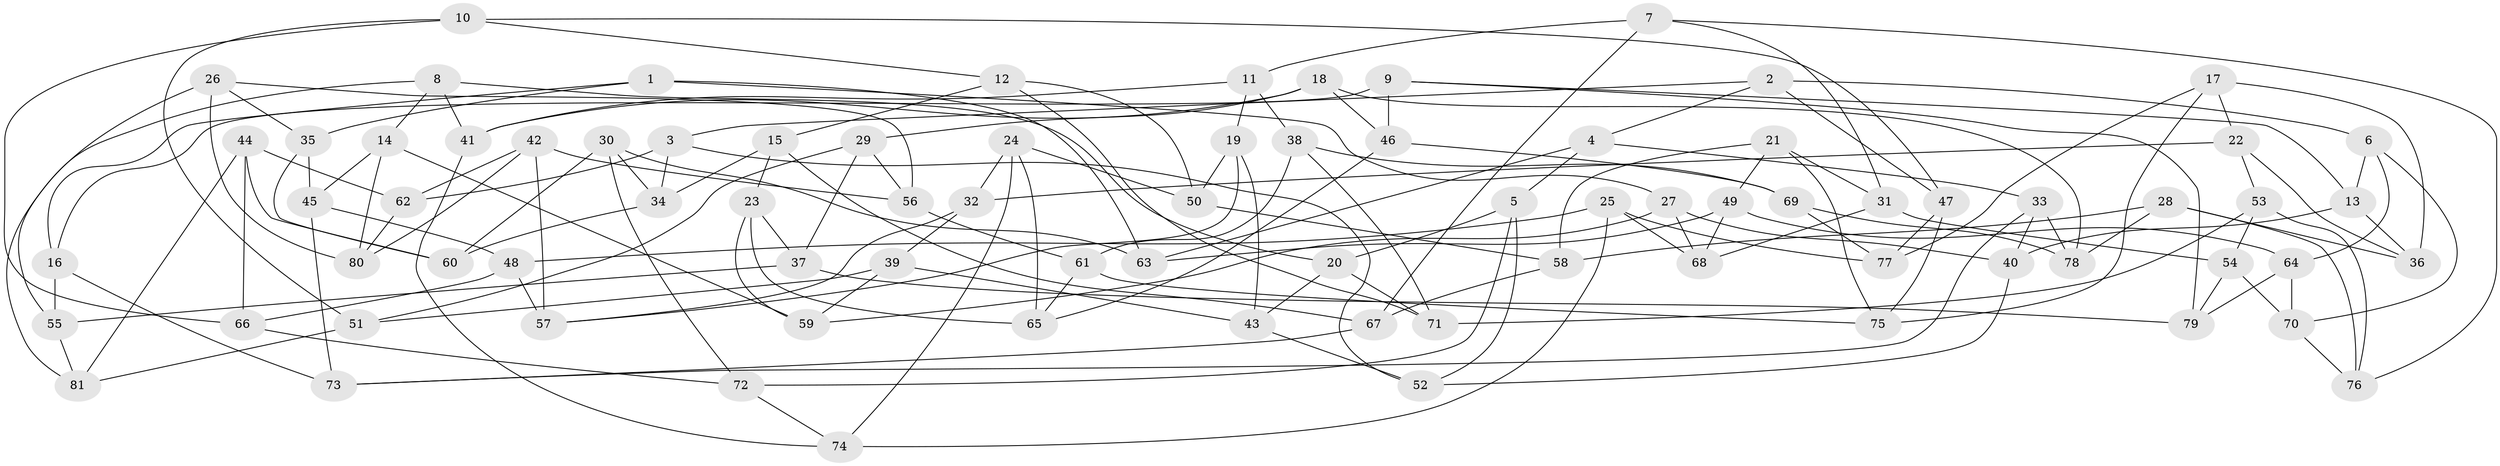 // Generated by graph-tools (version 1.1) at 2025/03/03/09/25 03:03:02]
// undirected, 81 vertices, 162 edges
graph export_dot {
graph [start="1"]
  node [color=gray90,style=filled];
  1;
  2;
  3;
  4;
  5;
  6;
  7;
  8;
  9;
  10;
  11;
  12;
  13;
  14;
  15;
  16;
  17;
  18;
  19;
  20;
  21;
  22;
  23;
  24;
  25;
  26;
  27;
  28;
  29;
  30;
  31;
  32;
  33;
  34;
  35;
  36;
  37;
  38;
  39;
  40;
  41;
  42;
  43;
  44;
  45;
  46;
  47;
  48;
  49;
  50;
  51;
  52;
  53;
  54;
  55;
  56;
  57;
  58;
  59;
  60;
  61;
  62;
  63;
  64;
  65;
  66;
  67;
  68;
  69;
  70;
  71;
  72;
  73;
  74;
  75;
  76;
  77;
  78;
  79;
  80;
  81;
  1 -- 16;
  1 -- 27;
  1 -- 63;
  1 -- 35;
  2 -- 47;
  2 -- 6;
  2 -- 4;
  2 -- 3;
  3 -- 62;
  3 -- 34;
  3 -- 52;
  4 -- 33;
  4 -- 5;
  4 -- 63;
  5 -- 20;
  5 -- 52;
  5 -- 72;
  6 -- 13;
  6 -- 64;
  6 -- 70;
  7 -- 67;
  7 -- 31;
  7 -- 11;
  7 -- 76;
  8 -- 81;
  8 -- 41;
  8 -- 20;
  8 -- 14;
  9 -- 13;
  9 -- 46;
  9 -- 79;
  9 -- 16;
  10 -- 47;
  10 -- 66;
  10 -- 51;
  10 -- 12;
  11 -- 38;
  11 -- 19;
  11 -- 41;
  12 -- 15;
  12 -- 50;
  12 -- 71;
  13 -- 40;
  13 -- 36;
  14 -- 80;
  14 -- 45;
  14 -- 59;
  15 -- 23;
  15 -- 67;
  15 -- 34;
  16 -- 55;
  16 -- 73;
  17 -- 36;
  17 -- 77;
  17 -- 22;
  17 -- 75;
  18 -- 78;
  18 -- 41;
  18 -- 29;
  18 -- 46;
  19 -- 57;
  19 -- 50;
  19 -- 43;
  20 -- 43;
  20 -- 71;
  21 -- 31;
  21 -- 75;
  21 -- 58;
  21 -- 49;
  22 -- 53;
  22 -- 36;
  22 -- 32;
  23 -- 65;
  23 -- 59;
  23 -- 37;
  24 -- 74;
  24 -- 50;
  24 -- 65;
  24 -- 32;
  25 -- 74;
  25 -- 48;
  25 -- 68;
  25 -- 77;
  26 -- 56;
  26 -- 55;
  26 -- 35;
  26 -- 80;
  27 -- 59;
  27 -- 68;
  27 -- 40;
  28 -- 78;
  28 -- 36;
  28 -- 58;
  28 -- 76;
  29 -- 51;
  29 -- 37;
  29 -- 56;
  30 -- 63;
  30 -- 72;
  30 -- 34;
  30 -- 60;
  31 -- 68;
  31 -- 54;
  32 -- 57;
  32 -- 39;
  33 -- 40;
  33 -- 78;
  33 -- 73;
  34 -- 60;
  35 -- 45;
  35 -- 60;
  37 -- 79;
  37 -- 55;
  38 -- 61;
  38 -- 71;
  38 -- 69;
  39 -- 51;
  39 -- 59;
  39 -- 43;
  40 -- 52;
  41 -- 74;
  42 -- 56;
  42 -- 80;
  42 -- 57;
  42 -- 62;
  43 -- 52;
  44 -- 81;
  44 -- 62;
  44 -- 60;
  44 -- 66;
  45 -- 48;
  45 -- 73;
  46 -- 69;
  46 -- 65;
  47 -- 75;
  47 -- 77;
  48 -- 66;
  48 -- 57;
  49 -- 63;
  49 -- 64;
  49 -- 68;
  50 -- 58;
  51 -- 81;
  53 -- 76;
  53 -- 71;
  53 -- 54;
  54 -- 79;
  54 -- 70;
  55 -- 81;
  56 -- 61;
  58 -- 67;
  61 -- 75;
  61 -- 65;
  62 -- 80;
  64 -- 70;
  64 -- 79;
  66 -- 72;
  67 -- 73;
  69 -- 77;
  69 -- 78;
  70 -- 76;
  72 -- 74;
}
